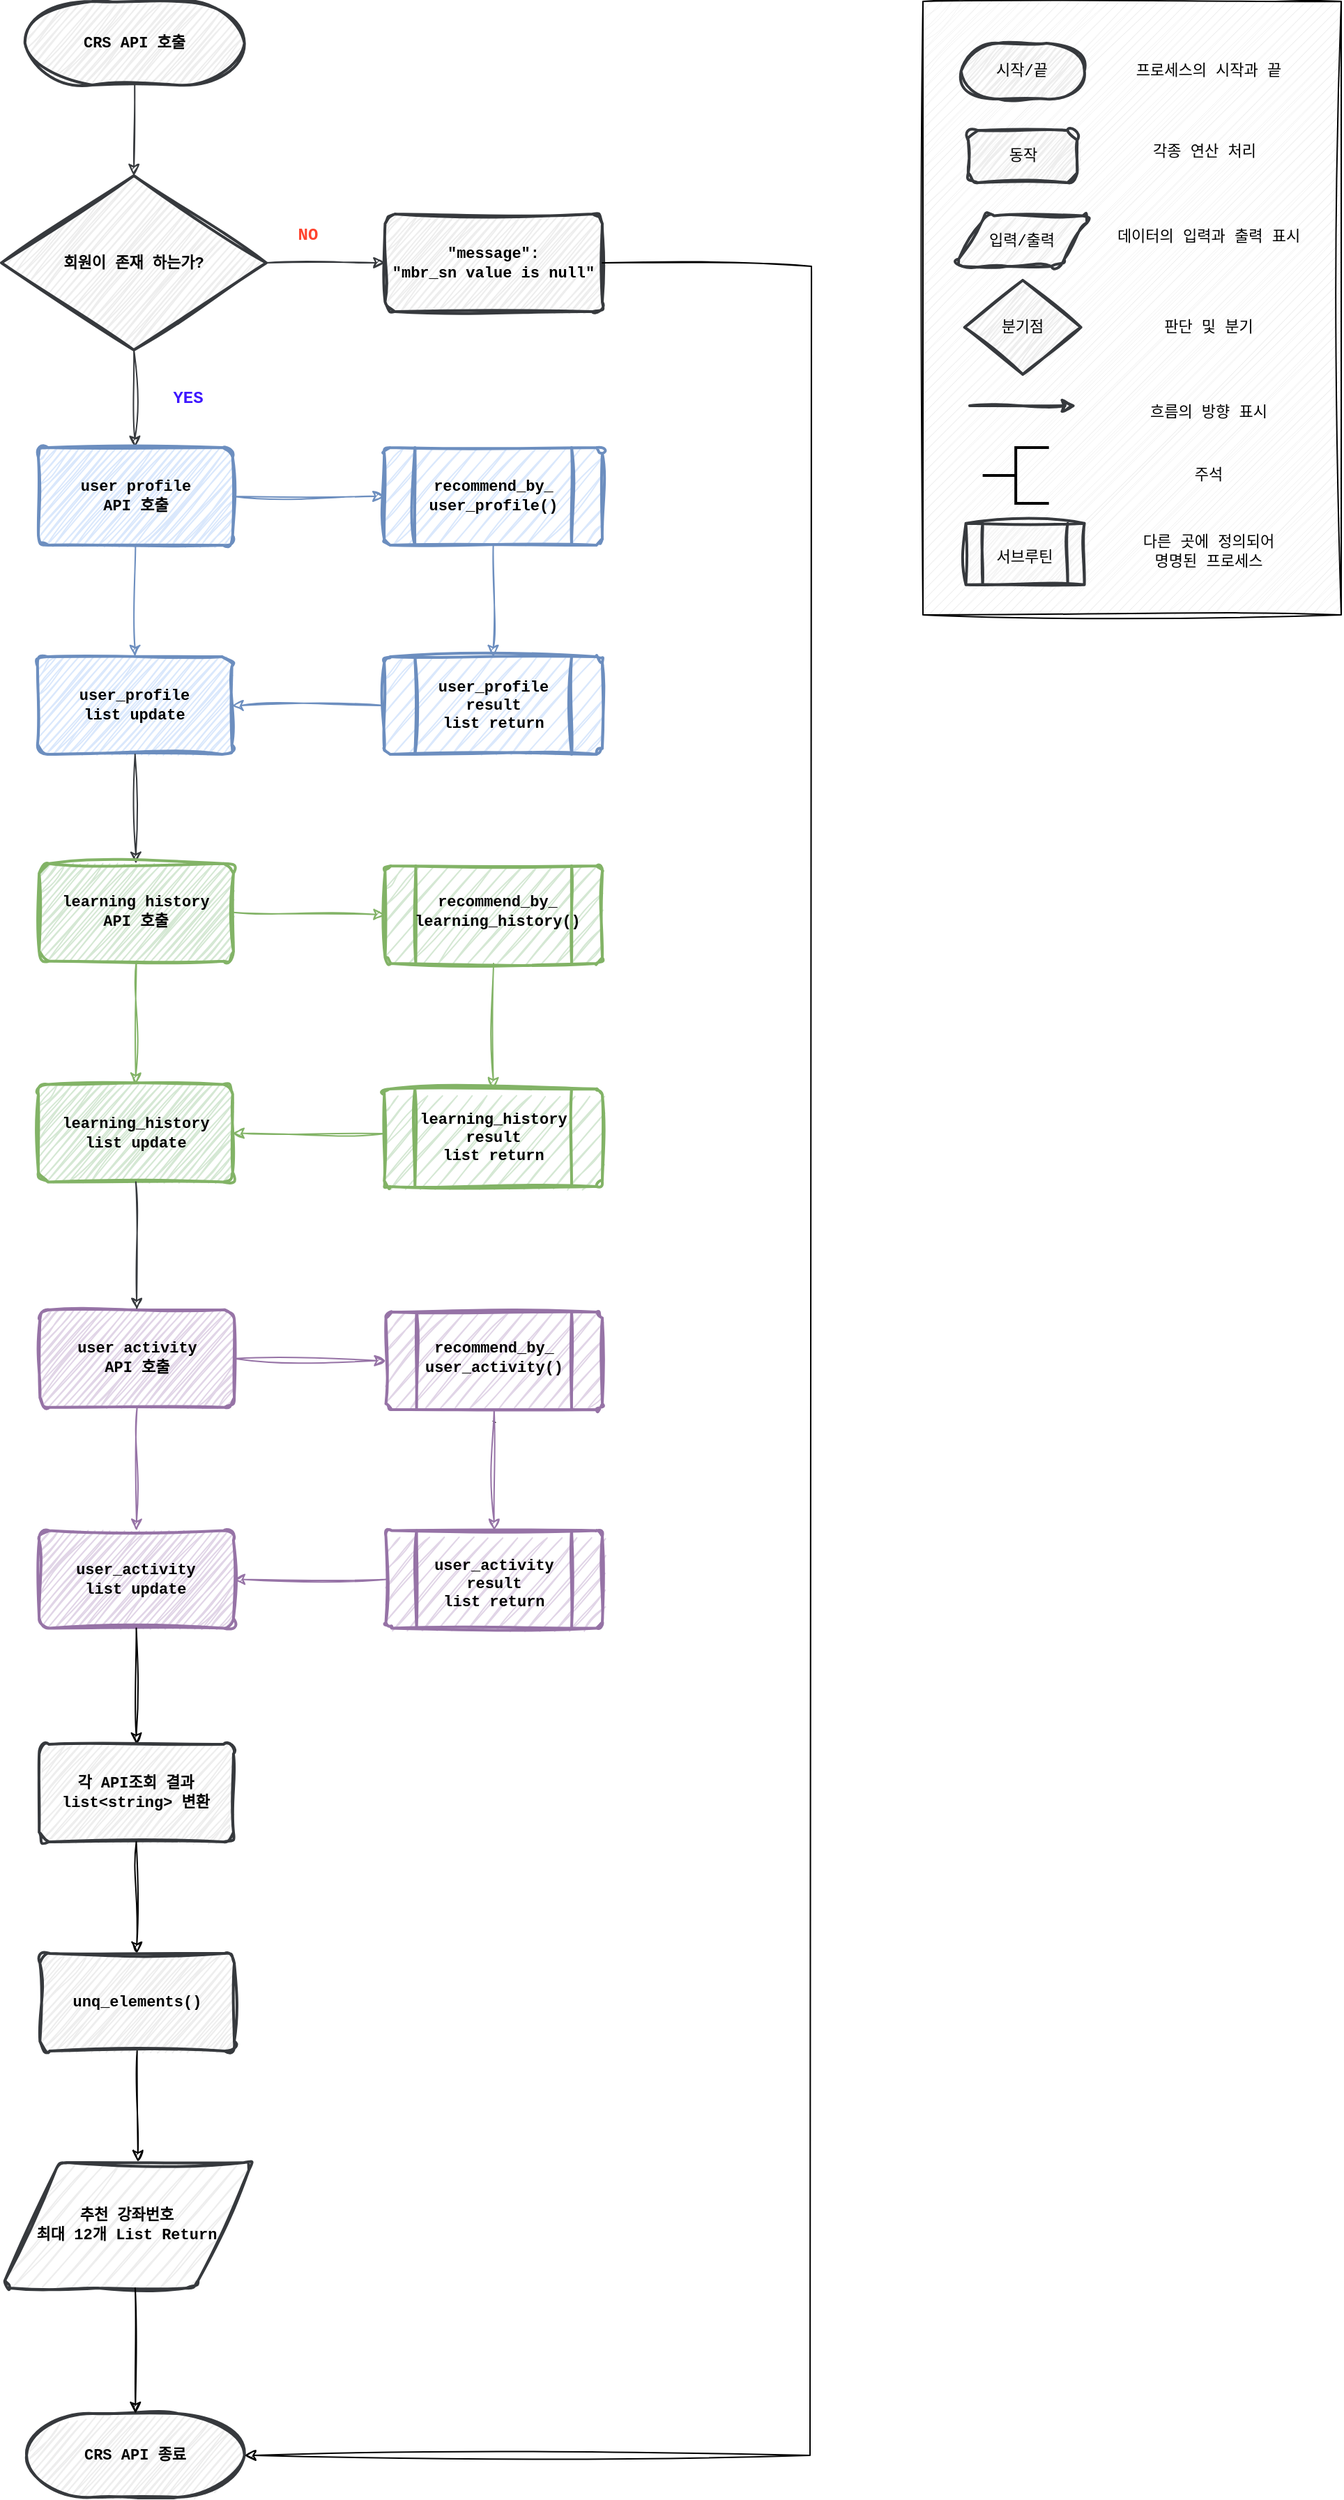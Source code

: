 <mxfile version="24.7.8">
  <diagram id="6a731a19-8d31-9384-78a2-239565b7b9f0" name="Page-1">
    <mxGraphModel dx="1434" dy="3227" grid="1" gridSize="10" guides="1" tooltips="1" connect="1" arrows="1" fold="1" page="1" pageScale="1" pageWidth="1169" pageHeight="827" background="none" math="0" shadow="0">
      <root>
        <mxCell id="0" />
        <mxCell id="1" parent="0" />
        <mxCell id="lUd2LS-beHJsm5wKne3g-55" value="CRS API 호출" style="strokeWidth=2;html=1;shape=mxgraph.flowchart.terminator;whiteSpace=wrap;sketch=1;hachureGap=4;jiggle=2;curveFitting=1;fontFamily=Courier New;labelBackgroundColor=none;fontStyle=1;fillColor=#eeeeee;strokeColor=#36393d;fontSize=11;" parent="1" vertex="1">
          <mxGeometry x="35.9" y="-2450" width="157.42" height="60" as="geometry" />
        </mxCell>
        <mxCell id="lUd2LS-beHJsm5wKne3g-56" value="" style="endArrow=classic;html=1;rounded=0;sketch=1;hachureGap=4;jiggle=2;curveFitting=1;fontFamily=Courier New;exitX=0.5;exitY=1;exitDx=0;exitDy=0;exitPerimeter=0;entryX=0.5;entryY=0;entryDx=0;entryDy=0;entryPerimeter=0;fillColor=#eeeeee;strokeColor=#36393d;fontSize=11;fontStyle=1;strokeWidth=1;" parent="1" source="lUd2LS-beHJsm5wKne3g-55" target="lUd2LS-beHJsm5wKne3g-57" edge="1">
          <mxGeometry width="50" height="50" relative="1" as="geometry">
            <mxPoint x="113.05" y="-2360" as="sourcePoint" />
            <mxPoint x="113.47" y="-2340" as="targetPoint" />
          </mxGeometry>
        </mxCell>
        <mxCell id="lUd2LS-beHJsm5wKne3g-57" value="회원이 존재 하는가?" style="strokeWidth=2;html=1;shape=mxgraph.flowchart.decision;whiteSpace=wrap;sketch=1;hachureGap=4;jiggle=2;curveFitting=1;fontFamily=Courier New;fillColor=#eeeeee;strokeColor=#36393d;fontSize=11;fontStyle=1" parent="1" vertex="1">
          <mxGeometry x="19.03" y="-2325" width="190" height="125" as="geometry" />
        </mxCell>
        <mxCell id="lUd2LS-beHJsm5wKne3g-58" value="" style="endArrow=classic;html=1;rounded=0;sketch=1;hachureGap=4;jiggle=2;curveFitting=1;fontFamily=Courier New;exitX=1;exitY=0.5;exitDx=0;exitDy=0;exitPerimeter=0;fillColor=#eeeeee;strokeColor=#36393d;fontSize=11;fontStyle=1;strokeWidth=1;" parent="1" source="lUd2LS-beHJsm5wKne3g-57" target="lUd2LS-beHJsm5wKne3g-81" edge="1">
          <mxGeometry width="50" height="50" relative="1" as="geometry">
            <mxPoint x="378.47" y="-2250" as="sourcePoint" />
            <mxPoint x="278.63" y="-2262.5" as="targetPoint" />
          </mxGeometry>
        </mxCell>
        <mxCell id="lUd2LS-beHJsm5wKne3g-59" value="NO" style="text;html=1;align=center;verticalAlign=middle;whiteSpace=wrap;rounded=0;fontFamily=Courier New;fontSize=12;fillColor=none;fontStyle=1;fontColor=#FF432E;strokeWidth=2;" parent="1" vertex="1">
          <mxGeometry x="209.03" y="-2297.5" width="60" height="30" as="geometry" />
        </mxCell>
        <mxCell id="lUd2LS-beHJsm5wKne3g-61" value="YES" style="text;html=1;align=center;verticalAlign=middle;whiteSpace=wrap;rounded=0;fontFamily=Courier New;fontSize=12;fillColor=none;fontStyle=1;fontColor=#3E17FF;strokeWidth=2;" parent="1" vertex="1">
          <mxGeometry x="123.13" y="-2180" width="60" height="30" as="geometry" />
        </mxCell>
        <mxCell id="lUd2LS-beHJsm5wKne3g-62" value="" style="endArrow=classic;html=1;rounded=0;sketch=1;hachureGap=4;jiggle=2;curveFitting=1;fontFamily=Courier New;exitX=0.5;exitY=1;exitDx=0;exitDy=0;exitPerimeter=0;fillColor=#eeeeee;strokeColor=#36393d;fontSize=11;fontStyle=1;strokeWidth=1;" parent="1" source="lUd2LS-beHJsm5wKne3g-57" target="lUd2LS-beHJsm5wKne3g-90" edge="1">
          <mxGeometry width="50" height="50" relative="1" as="geometry">
            <mxPoint x="113.15" y="-2180" as="sourcePoint" />
            <mxPoint x="113.44" y="-2130" as="targetPoint" />
          </mxGeometry>
        </mxCell>
        <mxCell id="lUd2LS-beHJsm5wKne3g-76" value="CRS API 종료" style="strokeWidth=2;html=1;shape=mxgraph.flowchart.terminator;whiteSpace=wrap;sketch=1;hachureGap=4;jiggle=2;curveFitting=1;fontFamily=Courier New;labelBackgroundColor=none;fontStyle=1;fillColor=#eeeeee;strokeColor=#36393d;fontSize=11;" parent="1" vertex="1">
          <mxGeometry x="37.07" y="-720" width="156.25" height="60" as="geometry" />
        </mxCell>
        <mxCell id="lUd2LS-beHJsm5wKne3g-81" value="&lt;div style=&quot;font-size: 11px;&quot;&gt;&quot;message&quot;:&lt;/div&gt;&lt;div style=&quot;font-size: 11px;&quot;&gt;&quot;mbr_sn value is null&quot;&lt;br style=&quot;font-size: 11px;&quot;&gt;&lt;/div&gt;" style="rounded=1;whiteSpace=wrap;html=1;absoluteArcSize=1;arcSize=14;strokeWidth=2;sketch=1;hachureGap=4;jiggle=2;curveFitting=1;fontFamily=Courier New;fillColor=#eeeeee;strokeColor=#36393d;fontSize=11;fontStyle=1" parent="1" vertex="1">
          <mxGeometry x="294.21" y="-2297.5" width="155.79" height="70" as="geometry" />
        </mxCell>
        <mxCell id="lUd2LS-beHJsm5wKne3g-83" value="" style="endArrow=classic;html=1;rounded=0;exitX=1;exitY=0.5;exitDx=0;exitDy=0;entryX=1;entryY=0.5;entryDx=0;entryDy=0;entryPerimeter=0;sketch=1;curveFitting=1;jiggle=2;fontStyle=1;fontFamily=Courier New;fontSize=11;strokeWidth=1;" parent="1" source="lUd2LS-beHJsm5wKne3g-81" target="lUd2LS-beHJsm5wKne3g-76" edge="1">
          <mxGeometry width="50" height="50" relative="1" as="geometry">
            <mxPoint x="413.38" y="-2140" as="sourcePoint" />
            <mxPoint x="498.83" y="-886.64" as="targetPoint" />
            <Array as="points">
              <mxPoint x="600" y="-2260" />
              <mxPoint x="599" y="-690" />
            </Array>
          </mxGeometry>
        </mxCell>
        <mxCell id="lUd2LS-beHJsm5wKne3g-85" value="" style="verticalLabelPosition=bottom;verticalAlign=top;html=1;shape=process;whiteSpace=wrap;rounded=1;size=0.14;arcSize=6;sketch=1;curveFitting=1;jiggle=2;fillColor=#dae8fc;strokeColor=#6c8ebf;fontStyle=1;fontFamily=Courier New;fontSize=11;strokeWidth=2;" parent="1" vertex="1">
          <mxGeometry x="293.63" y="-2130" width="156.37" height="70" as="geometry" />
        </mxCell>
        <mxCell id="lUd2LS-beHJsm5wKne3g-89" value="&lt;font style=&quot;font-size: 11px;&quot;&gt;&lt;span style=&quot;font-size: 11px; background-color: initial;&quot;&gt;recommend_by_&lt;/span&gt;&lt;/font&gt;&lt;div&gt;&lt;font style=&quot;font-size: 11px;&quot;&gt;&lt;span style=&quot;font-size: 11px; background-color: initial;&quot;&gt;user_profile()&lt;/span&gt;&lt;/font&gt;&lt;/div&gt;" style="text;html=1;align=center;verticalAlign=middle;whiteSpace=wrap;rounded=0;fontStyle=1;fontFamily=Courier New;fontSize=11;strokeWidth=2;" parent="1" vertex="1">
          <mxGeometry x="287.11" y="-2110" width="170" height="30" as="geometry" />
        </mxCell>
        <mxCell id="lUd2LS-beHJsm5wKne3g-90" value="user profile&lt;div&gt;API 호출&lt;/div&gt;" style="rounded=1;whiteSpace=wrap;html=1;absoluteArcSize=1;arcSize=14;strokeWidth=2;sketch=1;hachureGap=4;jiggle=2;curveFitting=1;fontFamily=Courier New;fillColor=#dae8fc;strokeColor=#6c8ebf;fontSize=11;fontStyle=1" parent="1" vertex="1">
          <mxGeometry x="45.5" y="-2130" width="139.38" height="70" as="geometry" />
        </mxCell>
        <mxCell id="lUd2LS-beHJsm5wKne3g-91" value="" style="endArrow=classic;html=1;rounded=0;sketch=1;hachureGap=4;jiggle=2;curveFitting=1;fontFamily=Courier New;exitX=1;exitY=0.5;exitDx=0;exitDy=0;fillColor=#dae8fc;strokeColor=#6c8ebf;entryX=0;entryY=0.5;entryDx=0;entryDy=0;fontSize=11;fontStyle=1;strokeWidth=1;" parent="1" source="lUd2LS-beHJsm5wKne3g-90" target="lUd2LS-beHJsm5wKne3g-85" edge="1">
          <mxGeometry width="50" height="50" relative="1" as="geometry">
            <mxPoint x="123.44" y="-2050" as="sourcePoint" />
            <mxPoint x="123" y="-1990" as="targetPoint" />
          </mxGeometry>
        </mxCell>
        <mxCell id="lUd2LS-beHJsm5wKne3g-92" value="" style="endArrow=classic;html=1;rounded=0;sketch=1;hachureGap=4;jiggle=2;curveFitting=1;fontFamily=Courier New;exitX=0.5;exitY=1;exitDx=0;exitDy=0;fillColor=#dae8fc;strokeColor=#6c8ebf;fontSize=11;fontStyle=1;strokeWidth=1;" parent="1" source="lUd2LS-beHJsm5wKne3g-85" target="lUd2LS-beHJsm5wKne3g-94" edge="1">
          <mxGeometry width="50" height="50" relative="1" as="geometry">
            <mxPoint x="195" y="-2085" as="sourcePoint" />
            <mxPoint x="399.315" y="-1990" as="targetPoint" />
          </mxGeometry>
        </mxCell>
        <mxCell id="lUd2LS-beHJsm5wKne3g-94" value="" style="verticalLabelPosition=bottom;verticalAlign=top;html=1;shape=process;whiteSpace=wrap;rounded=1;size=0.14;arcSize=6;sketch=1;curveFitting=1;jiggle=2;fillColor=#dae8fc;strokeColor=#6c8ebf;fontStyle=1;fontFamily=Courier New;fontSize=11;strokeWidth=2;" parent="1" vertex="1">
          <mxGeometry x="293.63" y="-1980" width="156.37" height="70" as="geometry" />
        </mxCell>
        <mxCell id="lUd2LS-beHJsm5wKne3g-95" value="user_profile&lt;div&gt;result&lt;div style=&quot;font-size: 11px;&quot;&gt;list return&lt;/div&gt;&lt;/div&gt;" style="text;html=1;align=center;verticalAlign=middle;whiteSpace=wrap;rounded=0;fontStyle=1;fontFamily=Courier New;fontSize=11;strokeWidth=2;" parent="1" vertex="1">
          <mxGeometry x="286.82" y="-1960" width="170" height="30" as="geometry" />
        </mxCell>
        <mxCell id="lUd2LS-beHJsm5wKne3g-96" value="" style="endArrow=classic;html=1;rounded=0;sketch=1;hachureGap=4;jiggle=2;curveFitting=1;fontFamily=Courier New;fillColor=#dae8fc;strokeColor=#6c8ebf;fontSize=11;fontStyle=1;entryX=1;entryY=0.5;entryDx=0;entryDy=0;strokeWidth=1;" parent="1" target="lUd2LS-beHJsm5wKne3g-97" edge="1">
          <mxGeometry width="50" height="50" relative="1" as="geometry">
            <mxPoint x="294" y="-1945" as="sourcePoint" />
            <mxPoint x="200" y="-1937" as="targetPoint" />
          </mxGeometry>
        </mxCell>
        <mxCell id="lUd2LS-beHJsm5wKne3g-97" value="&lt;div style=&quot;font-size: 11px;&quot;&gt;user_profile&lt;/div&gt;&lt;div style=&quot;font-size: 11px;&quot;&gt;list update&lt;/div&gt;" style="rounded=1;whiteSpace=wrap;html=1;absoluteArcSize=1;arcSize=14;strokeWidth=2;sketch=1;hachureGap=4;jiggle=2;curveFitting=1;fontFamily=Courier New;fillColor=#dae8fc;strokeColor=#6c8ebf;fontSize=11;fontStyle=1" parent="1" vertex="1">
          <mxGeometry x="44.92" y="-1980.01" width="139.38" height="70" as="geometry" />
        </mxCell>
        <mxCell id="lUd2LS-beHJsm5wKne3g-98" value="" style="endArrow=classic;html=1;rounded=0;sketch=1;hachureGap=4;jiggle=2;curveFitting=1;fontFamily=Courier New;fillColor=#dae8fc;strokeColor=#6c8ebf;fontSize=11;fontStyle=1;exitX=0.5;exitY=1;exitDx=0;exitDy=0;strokeWidth=1;" parent="1" source="lUd2LS-beHJsm5wKne3g-90" target="lUd2LS-beHJsm5wKne3g-97" edge="1">
          <mxGeometry width="50" height="50" relative="1" as="geometry">
            <mxPoint x="123" y="-1840" as="sourcePoint" />
            <mxPoint x="123" y="-1760" as="targetPoint" />
          </mxGeometry>
        </mxCell>
        <mxCell id="lUd2LS-beHJsm5wKne3g-100" value="" style="endArrow=classic;html=1;rounded=0;sketch=1;hachureGap=4;jiggle=2;curveFitting=1;fontFamily=Courier New;fillColor=#eeeeee;strokeColor=#36393d;fontSize=11;fontStyle=1;strokeWidth=1;" parent="1" source="lUd2LS-beHJsm5wKne3g-97" target="lUd2LS-beHJsm5wKne3g-103" edge="1">
          <mxGeometry width="50" height="50" relative="1" as="geometry">
            <mxPoint x="113.58" y="-1901.64" as="sourcePoint" />
            <mxPoint x="114.02" y="-1831.64" as="targetPoint" />
          </mxGeometry>
        </mxCell>
        <mxCell id="lUd2LS-beHJsm5wKne3g-101" value="" style="verticalLabelPosition=bottom;verticalAlign=top;html=1;shape=process;whiteSpace=wrap;rounded=1;size=0.14;arcSize=6;sketch=1;curveFitting=1;jiggle=2;fillColor=#d5e8d4;strokeColor=#82b366;fontStyle=1;fontFamily=Courier New;fontSize=11;strokeWidth=2;" parent="1" vertex="1">
          <mxGeometry x="294.21" y="-1830" width="155.79" height="70" as="geometry" />
        </mxCell>
        <mxCell id="lUd2LS-beHJsm5wKne3g-102" value="&lt;font style=&quot;font-size: 11px;&quot;&gt;&lt;span style=&quot;font-size: 11px; background-color: initial;&quot;&gt;recommend_by_&lt;/span&gt;&lt;/font&gt;&lt;div&gt;&lt;font style=&quot;font-size: 11px;&quot;&gt;&lt;span style=&quot;font-size: 11px; background-color: initial;&quot;&gt;learning_history()&lt;/span&gt;&lt;/font&gt;&lt;/div&gt;" style="text;html=1;align=center;verticalAlign=middle;whiteSpace=wrap;rounded=0;fontStyle=1;fontFamily=Courier New;fontSize=11;strokeWidth=2;" parent="1" vertex="1">
          <mxGeometry x="290.11" y="-1811.64" width="170" height="30" as="geometry" />
        </mxCell>
        <mxCell id="lUd2LS-beHJsm5wKne3g-103" value="learning history&lt;div style=&quot;font-size: 11px;&quot;&gt;API 호출&lt;/div&gt;" style="rounded=1;whiteSpace=wrap;html=1;absoluteArcSize=1;arcSize=14;strokeWidth=2;sketch=1;hachureGap=4;jiggle=2;curveFitting=1;fontFamily=Courier New;fillColor=#d5e8d4;strokeColor=#82b366;fontSize=11;fontStyle=1" parent="1" vertex="1">
          <mxGeometry x="46.08" y="-1831.64" width="139.38" height="70" as="geometry" />
        </mxCell>
        <mxCell id="lUd2LS-beHJsm5wKne3g-104" value="" style="endArrow=classic;html=1;rounded=0;sketch=1;hachureGap=4;jiggle=2;curveFitting=1;fontFamily=Courier New;exitX=1;exitY=0.5;exitDx=0;exitDy=0;fillColor=#d5e8d4;strokeColor=#82b366;entryX=0;entryY=0.5;entryDx=0;entryDy=0;fontSize=11;fontStyle=1;strokeWidth=1;" parent="1" source="lUd2LS-beHJsm5wKne3g-103" target="lUd2LS-beHJsm5wKne3g-101" edge="1">
          <mxGeometry width="50" height="50" relative="1" as="geometry">
            <mxPoint x="124.02" y="-1751.64" as="sourcePoint" />
            <mxPoint x="123.58" y="-1691.64" as="targetPoint" />
          </mxGeometry>
        </mxCell>
        <mxCell id="lUd2LS-beHJsm5wKne3g-105" value="" style="endArrow=classic;html=1;rounded=0;sketch=1;hachureGap=4;jiggle=2;curveFitting=1;fontFamily=Courier New;fillColor=#d5e8d4;strokeColor=#82b366;fontSize=11;fontStyle=1;entryX=0.5;entryY=0;entryDx=0;entryDy=0;strokeWidth=1;" parent="1" target="lUd2LS-beHJsm5wKne3g-106" edge="1" source="lUd2LS-beHJsm5wKne3g-101">
          <mxGeometry width="50" height="50" relative="1" as="geometry">
            <mxPoint x="382" y="-1740" as="sourcePoint" />
            <mxPoint x="399.895" y="-1691.64" as="targetPoint" />
          </mxGeometry>
        </mxCell>
        <mxCell id="lUd2LS-beHJsm5wKne3g-106" value="" style="verticalLabelPosition=bottom;verticalAlign=top;html=1;shape=process;whiteSpace=wrap;rounded=1;size=0.14;arcSize=6;sketch=1;curveFitting=1;jiggle=2;fillColor=#d5e8d4;strokeColor=#82b366;fontStyle=1;fontFamily=Courier New;fontSize=11;strokeWidth=2;" parent="1" vertex="1">
          <mxGeometry x="293.63" y="-1670" width="156.37" height="70" as="geometry" />
        </mxCell>
        <mxCell id="lUd2LS-beHJsm5wKne3g-107" value="learning_history&lt;div&gt;result&lt;div style=&quot;font-size: 11px;&quot;&gt;list return&lt;/div&gt;&lt;/div&gt;" style="text;html=1;align=center;verticalAlign=middle;whiteSpace=wrap;rounded=0;fontStyle=1;fontFamily=Courier New;fontSize=11;strokeWidth=2;" parent="1" vertex="1">
          <mxGeometry x="286.82" y="-1650" width="170" height="30" as="geometry" />
        </mxCell>
        <mxCell id="lUd2LS-beHJsm5wKne3g-108" value="" style="endArrow=classic;html=1;rounded=0;sketch=1;hachureGap=4;jiggle=2;curveFitting=1;fontFamily=Courier New;fillColor=#d5e8d4;strokeColor=#82b366;fontSize=11;fontStyle=1;entryX=1;entryY=0.5;entryDx=0;entryDy=0;strokeWidth=1;" parent="1" target="lUd2LS-beHJsm5wKne3g-109" edge="1">
          <mxGeometry width="50" height="50" relative="1" as="geometry">
            <mxPoint x="294" y="-1638" as="sourcePoint" />
            <mxPoint x="200.58" y="-1638.64" as="targetPoint" />
          </mxGeometry>
        </mxCell>
        <mxCell id="lUd2LS-beHJsm5wKne3g-109" value="&lt;div style=&quot;font-size: 11px;&quot;&gt;learning_history&lt;/div&gt;&lt;div style=&quot;font-size: 11px;&quot;&gt;list update&lt;/div&gt;" style="rounded=1;whiteSpace=wrap;html=1;absoluteArcSize=1;arcSize=14;strokeWidth=2;sketch=1;hachureGap=4;jiggle=2;curveFitting=1;fontFamily=Courier New;fillColor=#d5e8d4;strokeColor=#82b366;fontSize=11;fontStyle=1" parent="1" vertex="1">
          <mxGeometry x="45.5" y="-1673.28" width="139.38" height="70" as="geometry" />
        </mxCell>
        <mxCell id="lUd2LS-beHJsm5wKne3g-110" value="" style="endArrow=classic;html=1;rounded=0;sketch=1;hachureGap=4;jiggle=2;curveFitting=1;fontFamily=Courier New;fillColor=#d5e8d4;strokeColor=#82b366;fontSize=11;fontStyle=1;exitX=0.5;exitY=1;exitDx=0;exitDy=0;strokeWidth=1;" parent="1" source="lUd2LS-beHJsm5wKne3g-103" target="lUd2LS-beHJsm5wKne3g-109" edge="1">
          <mxGeometry width="50" height="50" relative="1" as="geometry">
            <mxPoint x="123.58" y="-1541.64" as="sourcePoint" />
            <mxPoint x="123.58" y="-1461.64" as="targetPoint" />
          </mxGeometry>
        </mxCell>
        <mxCell id="lUd2LS-beHJsm5wKne3g-111" value="`" style="verticalLabelPosition=bottom;verticalAlign=top;html=1;shape=process;whiteSpace=wrap;rounded=1;size=0.14;arcSize=6;sketch=1;curveFitting=1;jiggle=2;fillColor=#e1d5e7;strokeColor=#9673a6;fontStyle=1;fontFamily=Courier New;fontSize=11;strokeWidth=2;" parent="1" vertex="1">
          <mxGeometry x="294.79" y="-1510" width="155.21" height="70" as="geometry" />
        </mxCell>
        <mxCell id="lUd2LS-beHJsm5wKne3g-112" value="&lt;font style=&quot;font-size: 11px;&quot;&gt;&lt;span style=&quot;background-color: initial; font-size: 11px;&quot;&gt;recommend_by_&lt;/span&gt;&lt;/font&gt;&lt;div&gt;&lt;font style=&quot;font-size: 11px;&quot;&gt;&lt;span style=&quot;background-color: initial; font-size: 11px;&quot;&gt;user_&lt;/span&gt;&lt;span style=&quot;font-size: 11px;&quot;&gt;activity&lt;/span&gt;&lt;span style=&quot;background-color: initial; font-size: 11px;&quot;&gt;()&lt;/span&gt;&lt;/font&gt;&lt;/div&gt;" style="text;html=1;align=center;verticalAlign=middle;whiteSpace=wrap;rounded=0;fontStyle=1;fontFamily=Courier New;fontSize=11;strokeWidth=2;" parent="1" vertex="1">
          <mxGeometry x="304.27" y="-1491.63" width="136.82" height="30" as="geometry" />
        </mxCell>
        <mxCell id="lUd2LS-beHJsm5wKne3g-113" value="user activity&lt;div&gt;API 호출&lt;/div&gt;" style="rounded=1;whiteSpace=wrap;html=1;absoluteArcSize=1;arcSize=14;strokeWidth=2;sketch=1;hachureGap=4;jiggle=2;curveFitting=1;fontFamily=Courier New;fillColor=#e1d5e7;strokeColor=#9673a6;fontSize=11;fontStyle=1" parent="1" vertex="1">
          <mxGeometry x="46.66" y="-1511.63" width="139.38" height="70" as="geometry" />
        </mxCell>
        <mxCell id="lUd2LS-beHJsm5wKne3g-114" value="" style="endArrow=classic;html=1;rounded=0;sketch=1;hachureGap=4;jiggle=2;curveFitting=1;fontFamily=Courier New;exitX=1;exitY=0.5;exitDx=0;exitDy=0;fillColor=#e1d5e7;strokeColor=#9673a6;fontSize=11;fontStyle=1;entryX=0;entryY=0.5;entryDx=0;entryDy=0;strokeWidth=1;" parent="1" source="lUd2LS-beHJsm5wKne3g-113" target="lUd2LS-beHJsm5wKne3g-111" edge="1">
          <mxGeometry width="50" height="50" relative="1" as="geometry">
            <mxPoint x="124.6" y="-1431.63" as="sourcePoint" />
            <mxPoint x="295" y="-1477" as="targetPoint" />
          </mxGeometry>
        </mxCell>
        <mxCell id="lUd2LS-beHJsm5wKne3g-115" value="" style="endArrow=classic;html=1;rounded=0;sketch=1;hachureGap=4;jiggle=2;curveFitting=1;fontFamily=Courier New;fillColor=#e1d5e7;strokeColor=#9673a6;fontSize=11;fontStyle=1;exitX=0.5;exitY=1;exitDx=0;exitDy=0;strokeWidth=1;" parent="1" source="lUd2LS-beHJsm5wKne3g-111" target="lUd2LS-beHJsm5wKne3g-116" edge="1">
          <mxGeometry width="50" height="50" relative="1" as="geometry">
            <mxPoint x="400" y="-1430" as="sourcePoint" />
            <mxPoint x="400.475" y="-1371.63" as="targetPoint" />
          </mxGeometry>
        </mxCell>
        <mxCell id="lUd2LS-beHJsm5wKne3g-116" value="" style="verticalLabelPosition=bottom;verticalAlign=top;html=1;shape=process;whiteSpace=wrap;rounded=1;size=0.14;arcSize=6;sketch=1;curveFitting=1;jiggle=2;fillColor=#e1d5e7;strokeColor=#9673a6;fontStyle=1;fontFamily=Courier New;fontSize=11;strokeWidth=2;" parent="1" vertex="1">
          <mxGeometry x="294.79" y="-1353.27" width="155.21" height="70" as="geometry" />
        </mxCell>
        <mxCell id="lUd2LS-beHJsm5wKne3g-117" value="&lt;font style=&quot;font-size: 11px;&quot;&gt;user_activity&lt;/font&gt;&lt;div&gt;&lt;font style=&quot;font-size: 11px;&quot;&gt;result&lt;/font&gt;&lt;div style=&quot;font-size: 11px;&quot;&gt;&lt;font style=&quot;font-size: 11px;&quot;&gt;list return&lt;/font&gt;&lt;/div&gt;&lt;/div&gt;" style="text;html=1;align=center;verticalAlign=middle;whiteSpace=wrap;rounded=0;fontStyle=1;fontFamily=Courier New;fontSize=11;strokeWidth=2;" parent="1" vertex="1">
          <mxGeometry x="303.7" y="-1330" width="137.39" height="30" as="geometry" />
        </mxCell>
        <mxCell id="lUd2LS-beHJsm5wKne3g-118" value="" style="endArrow=classic;html=1;rounded=0;sketch=1;hachureGap=4;jiggle=2;curveFitting=1;fontFamily=Courier New;fillColor=#e1d5e7;strokeColor=#9673a6;fontSize=11;fontStyle=1;entryX=1;entryY=0.5;entryDx=0;entryDy=0;exitX=0;exitY=0.5;exitDx=0;exitDy=0;strokeWidth=1;" parent="1" source="lUd2LS-beHJsm5wKne3g-116" target="lUd2LS-beHJsm5wKne3g-119" edge="1">
          <mxGeometry width="50" height="50" relative="1" as="geometry">
            <mxPoint x="280" y="-1318" as="sourcePoint" />
            <mxPoint x="201.16" y="-1318.63" as="targetPoint" />
          </mxGeometry>
        </mxCell>
        <mxCell id="lUd2LS-beHJsm5wKne3g-119" value="&lt;div style=&quot;font-size: 11px;&quot;&gt;user_&lt;span style=&quot;background-color: initial; font-size: 11px;&quot;&gt;activity&lt;/span&gt;&lt;/div&gt;&lt;div style=&quot;font-size: 11px;&quot;&gt;list update&lt;/div&gt;" style="rounded=1;whiteSpace=wrap;html=1;absoluteArcSize=1;arcSize=14;strokeWidth=2;sketch=1;hachureGap=4;jiggle=2;curveFitting=1;fontFamily=Courier New;fillColor=#e1d5e7;strokeColor=#9673a6;fontSize=11;fontStyle=1" parent="1" vertex="1">
          <mxGeometry x="46.08" y="-1353.27" width="139.38" height="70" as="geometry" />
        </mxCell>
        <mxCell id="lUd2LS-beHJsm5wKne3g-120" value="" style="endArrow=classic;html=1;rounded=0;sketch=1;hachureGap=4;jiggle=2;curveFitting=1;fontFamily=Courier New;fillColor=#e1d5e7;strokeColor=#9673a6;fontSize=11;fontStyle=1;exitX=0.5;exitY=1;exitDx=0;exitDy=0;strokeWidth=1;" parent="1" source="lUd2LS-beHJsm5wKne3g-113" target="lUd2LS-beHJsm5wKne3g-119" edge="1">
          <mxGeometry width="50" height="50" relative="1" as="geometry">
            <mxPoint x="124.16" y="-1221.63" as="sourcePoint" />
            <mxPoint x="124.16" y="-1141.63" as="targetPoint" />
          </mxGeometry>
        </mxCell>
        <mxCell id="lUd2LS-beHJsm5wKne3g-121" value="" style="endArrow=classic;html=1;rounded=0;sketch=1;hachureGap=4;jiggle=2;curveFitting=1;fontFamily=Courier New;fillColor=#eeeeee;strokeColor=#36393d;fontSize=11;fontStyle=1;strokeWidth=1;" parent="1" source="lUd2LS-beHJsm5wKne3g-109" target="lUd2LS-beHJsm5wKne3g-113" edge="1">
          <mxGeometry width="50" height="50" relative="1" as="geometry">
            <mxPoint x="115.43" y="-1594.9" as="sourcePoint" />
            <mxPoint x="115" y="-1510" as="targetPoint" />
          </mxGeometry>
        </mxCell>
        <mxCell id="lUd2LS-beHJsm5wKne3g-122" value="" style="endArrow=classic;html=1;rounded=0;exitX=0.5;exitY=1;exitDx=0;exitDy=0;sketch=1;curveFitting=1;jiggle=2;entryX=0.5;entryY=0;entryDx=0;entryDy=0;fontFamily=Courier New;fontSize=11;strokeWidth=1;" parent="1" source="lUd2LS-beHJsm5wKne3g-119" target="lUd2LS-beHJsm5wKne3g-123" edge="1">
          <mxGeometry width="50" height="50" relative="1" as="geometry">
            <mxPoint x="440" y="-1090" as="sourcePoint" />
            <mxPoint x="116" y="-1200" as="targetPoint" />
          </mxGeometry>
        </mxCell>
        <mxCell id="lUd2LS-beHJsm5wKne3g-123" value="각 API조회 결과&lt;div&gt;list&amp;lt;string&amp;gt; 변환&lt;/div&gt;" style="rounded=1;whiteSpace=wrap;html=1;absoluteArcSize=1;arcSize=14;strokeWidth=2;sketch=1;hachureGap=4;jiggle=2;curveFitting=1;fontFamily=Courier New;fillColor=#eeeeee;strokeColor=#36393d;fontSize=11;fontStyle=1" parent="1" vertex="1">
          <mxGeometry x="46.08" y="-1200.0" width="139.38" height="70" as="geometry" />
        </mxCell>
        <mxCell id="lUd2LS-beHJsm5wKne3g-124" value="" style="endArrow=classic;html=1;rounded=0;exitX=0.5;exitY=1;exitDx=0;exitDy=0;sketch=1;curveFitting=1;jiggle=2;fontFamily=Courier New;fontSize=11;strokeWidth=1;" parent="1" source="lUd2LS-beHJsm5wKne3g-123" target="lUd2LS-beHJsm5wKne3g-125" edge="1">
          <mxGeometry width="50" height="50" relative="1" as="geometry">
            <mxPoint x="110" y="-1010" as="sourcePoint" />
            <mxPoint x="116" y="-1050" as="targetPoint" />
          </mxGeometry>
        </mxCell>
        <mxCell id="lUd2LS-beHJsm5wKne3g-125" value="unq_elements()" style="rounded=1;whiteSpace=wrap;html=1;absoluteArcSize=1;arcSize=14;strokeWidth=2;sketch=1;hachureGap=4;jiggle=2;curveFitting=1;fontFamily=Courier New;fillColor=#eeeeee;strokeColor=#36393d;fontSize=11;fontStyle=1" parent="1" vertex="1">
          <mxGeometry x="46.66" y="-1050.0" width="139.38" height="70" as="geometry" />
        </mxCell>
        <mxCell id="lUd2LS-beHJsm5wKne3g-126" value="&lt;span style=&quot;font-size: 11px;&quot;&gt;추천 강좌번호&lt;/span&gt;&lt;div style=&quot;font-size: 11px;&quot;&gt;최대 12개&amp;nbsp;&lt;span style=&quot;background-color: initial; font-size: 11px;&quot;&gt;List Return&lt;/span&gt;&lt;/div&gt;" style="shape=parallelogram;html=1;strokeWidth=2;perimeter=parallelogramPerimeter;whiteSpace=wrap;rounded=1;arcSize=12;size=0.23;fillColor=#eeeeee;strokeColor=#36393d;sketch=1;curveFitting=1;jiggle=2;fontFamily=Courier New;fontSize=11;fontStyle=1" parent="1" vertex="1">
          <mxGeometry x="19.03" y="-900" width="180" height="90" as="geometry" />
        </mxCell>
        <mxCell id="DaKgEqZfXxe0fLS7RkqY-1" value="" style="verticalLabelPosition=bottom;verticalAlign=top;html=1;shape=mxgraph.basic.patternFillRect;fillStyle=diag;step=5;fillStrokeWidth=0.2;fillStrokeColor=#dddddd;sketch=1;hachureGap=4;jiggle=2;curveFitting=1;fontFamily=Courier New;fontSize=11;fontStyle=0;strokeWidth=1;" vertex="1" parent="1">
          <mxGeometry x="680" y="-2450" width="300" height="440" as="geometry" />
        </mxCell>
        <mxCell id="DaKgEqZfXxe0fLS7RkqY-2" value="시작/끝" style="strokeWidth=2;html=1;shape=mxgraph.flowchart.terminator;whiteSpace=wrap;sketch=1;hachureGap=4;jiggle=2;curveFitting=1;fontFamily=Courier New;labelBackgroundColor=none;fontStyle=0;fillColor=#eeeeee;strokeColor=#36393d;fontSize=11;" vertex="1" parent="1">
          <mxGeometry x="707.35" y="-2420" width="88.44" height="40" as="geometry" />
        </mxCell>
        <mxCell id="DaKgEqZfXxe0fLS7RkqY-3" value="&lt;font style=&quot;font-size: 11px;&quot;&gt;프로세스의 시작과 끝&lt;/font&gt;" style="text;html=1;align=center;verticalAlign=middle;whiteSpace=wrap;rounded=0;fontFamily=Courier New;fontSize=11;fontStyle=0;strokeWidth=2;" vertex="1" parent="1">
          <mxGeometry x="820" y="-2415" width="130" height="30" as="geometry" />
        </mxCell>
        <mxCell id="DaKgEqZfXxe0fLS7RkqY-4" value="&lt;div style=&quot;font-size: 11px;&quot;&gt;동작&lt;/div&gt;" style="rounded=1;whiteSpace=wrap;html=1;absoluteArcSize=1;arcSize=14;strokeWidth=2;sketch=1;hachureGap=4;jiggle=2;curveFitting=1;fontFamily=Courier New;fillColor=#eeeeee;strokeColor=#36393d;fontSize=11;fontStyle=0" vertex="1" parent="1">
          <mxGeometry x="712.5" y="-2357.5" width="78.13" height="37.5" as="geometry" />
        </mxCell>
        <mxCell id="DaKgEqZfXxe0fLS7RkqY-5" value="&lt;font style=&quot;font-size: 11px;&quot;&gt;각종 연산 처리&lt;/font&gt;" style="text;html=1;align=center;verticalAlign=middle;whiteSpace=wrap;rounded=0;fontFamily=Courier New;fontSize=11;fontStyle=0;strokeWidth=2;" vertex="1" parent="1">
          <mxGeometry x="817.35" y="-2357.5" width="130" height="30" as="geometry" />
        </mxCell>
        <mxCell id="DaKgEqZfXxe0fLS7RkqY-6" value="입력/출력" style="shape=parallelogram;html=1;strokeWidth=2;perimeter=parallelogramPerimeter;whiteSpace=wrap;rounded=1;arcSize=12;size=0.23;fillColor=#eeeeee;strokeColor=#36393d;sketch=1;curveFitting=1;jiggle=2;fontFamily=Courier New;fontSize=11;fontStyle=0" vertex="1" parent="1">
          <mxGeometry x="702.36" y="-2296.25" width="98.43" height="36.25" as="geometry" />
        </mxCell>
        <mxCell id="DaKgEqZfXxe0fLS7RkqY-7" value="&lt;font style=&quot;font-size: 11px;&quot;&gt;데이터의 입력과 출력 표시&lt;/font&gt;" style="text;html=1;align=center;verticalAlign=middle;whiteSpace=wrap;rounded=0;fontFamily=Courier New;fontSize=11;fontStyle=0;strokeWidth=2;" vertex="1" parent="1">
          <mxGeometry x="805" y="-2296.25" width="160" height="30" as="geometry" />
        </mxCell>
        <mxCell id="DaKgEqZfXxe0fLS7RkqY-8" value="분기점" style="strokeWidth=2;html=1;shape=mxgraph.flowchart.decision;whiteSpace=wrap;sketch=1;hachureGap=4;jiggle=2;curveFitting=1;fontFamily=Courier New;fillColor=#eeeeee;strokeColor=#36393d;fontSize=11;fontStyle=0" vertex="1" parent="1">
          <mxGeometry x="709.86" y="-2250" width="83.43" height="67.5" as="geometry" />
        </mxCell>
        <mxCell id="DaKgEqZfXxe0fLS7RkqY-9" value="&lt;font style=&quot;font-size: 11px;&quot;&gt;판단 및 분기&lt;/font&gt;" style="text;html=1;align=center;verticalAlign=middle;whiteSpace=wrap;rounded=0;fontFamily=Courier New;fontSize=11;fontStyle=0;strokeWidth=2;" vertex="1" parent="1">
          <mxGeometry x="805" y="-2231.25" width="160" height="30" as="geometry" />
        </mxCell>
        <mxCell id="DaKgEqZfXxe0fLS7RkqY-10" value="" style="endArrow=classic;html=1;rounded=0;sketch=1;hachureGap=4;jiggle=2;curveFitting=1;fontFamily=Courier New;exitX=0.5;exitY=1;exitDx=0;exitDy=0;exitPerimeter=0;fillColor=#eeeeee;strokeColor=#36393d;fontSize=11;fontStyle=0;strokeWidth=2;" edge="1" parent="1">
          <mxGeometry width="50" height="50" relative="1" as="geometry">
            <mxPoint x="713.5" y="-2160" as="sourcePoint" />
            <mxPoint x="790" y="-2160" as="targetPoint" />
          </mxGeometry>
        </mxCell>
        <mxCell id="DaKgEqZfXxe0fLS7RkqY-11" value="&lt;font style=&quot;font-size: 11px;&quot;&gt;흐름의 방향 표시&lt;/font&gt;" style="text;html=1;align=center;verticalAlign=middle;whiteSpace=wrap;rounded=0;fontFamily=Courier New;fontSize=11;fontStyle=0;strokeWidth=2;" vertex="1" parent="1">
          <mxGeometry x="805" y="-2170" width="160" height="30" as="geometry" />
        </mxCell>
        <mxCell id="DaKgEqZfXxe0fLS7RkqY-12" value="" style="strokeWidth=2;html=1;shape=mxgraph.flowchart.annotation_2;align=left;labelPosition=right;pointerEvents=1;fontFamily=Courier New;fontSize=11;fontStyle=0" vertex="1" parent="1">
          <mxGeometry x="722.83" y="-2130" width="47.5" height="40" as="geometry" />
        </mxCell>
        <mxCell id="DaKgEqZfXxe0fLS7RkqY-13" value="&lt;font style=&quot;font-size: 11px;&quot;&gt;주석&lt;/font&gt;" style="text;html=1;align=center;verticalAlign=middle;whiteSpace=wrap;rounded=0;fontFamily=Courier New;fontSize=11;fontStyle=0;strokeWidth=2;" vertex="1" parent="1">
          <mxGeometry x="805" y="-2125" width="160" height="30" as="geometry" />
        </mxCell>
        <mxCell id="DaKgEqZfXxe0fLS7RkqY-14" value="" style="verticalLabelPosition=bottom;verticalAlign=top;html=1;shape=process;whiteSpace=wrap;rounded=0;size=0.14;arcSize=6;hachureGap=4;fontFamily=Architects Daughter;fontSource=https%3A%2F%2Ffonts.googleapis.com%2Fcss%3Ffamily%3DArchitects%2BDaughter;fillColor=#f5f5f5;fontColor=#333333;strokeColor=#36393D;strokeWidth=2;sketch=1;curveFitting=1;jiggle=2;" vertex="1" parent="1">
          <mxGeometry x="710.79" y="-2075.62" width="85" height="44" as="geometry" />
        </mxCell>
        <mxCell id="DaKgEqZfXxe0fLS7RkqY-15" value="&lt;font style=&quot;font-size: 11px;&quot;&gt;서브루틴&lt;/font&gt;" style="text;html=1;align=center;verticalAlign=middle;whiteSpace=wrap;rounded=0;fontFamily=Courier New;fontSize=11;fontStyle=0;strokeWidth=2;" vertex="1" parent="1">
          <mxGeometry x="713.54" y="-2066" width="77.5" height="30" as="geometry" />
        </mxCell>
        <mxCell id="DaKgEqZfXxe0fLS7RkqY-16" value="&lt;font style=&quot;font-size: 11px;&quot;&gt;다른 곳에 정의되어&lt;/font&gt;&lt;div&gt;&lt;font style=&quot;font-size: 11px;&quot;&gt;명명된 프로세스&lt;/font&gt;&lt;/div&gt;" style="text;html=1;align=center;verticalAlign=middle;whiteSpace=wrap;rounded=0;fontFamily=Courier New;fontSize=11;fontStyle=0;strokeWidth=2;" vertex="1" parent="1">
          <mxGeometry x="820" y="-2070" width="130" height="30" as="geometry" />
        </mxCell>
        <mxCell id="DaKgEqZfXxe0fLS7RkqY-17" value="" style="endArrow=classic;html=1;rounded=0;exitX=0.5;exitY=1;exitDx=0;exitDy=0;sketch=1;curveFitting=1;jiggle=2;fontFamily=Courier New;fontSize=11;entryX=0.544;entryY=-0.006;entryDx=0;entryDy=0;entryPerimeter=0;strokeWidth=1;" edge="1" parent="1" source="lUd2LS-beHJsm5wKne3g-125" target="lUd2LS-beHJsm5wKne3g-126">
          <mxGeometry width="50" height="50" relative="1" as="geometry">
            <mxPoint x="114.27" y="-940" as="sourcePoint" />
            <mxPoint x="114.27" y="-850" as="targetPoint" />
          </mxGeometry>
        </mxCell>
        <mxCell id="DaKgEqZfXxe0fLS7RkqY-19" value="" style="endArrow=classic;html=1;rounded=0;sketch=1;curveFitting=1;jiggle=2;fontFamily=Courier New;fontSize=11;entryX=0.5;entryY=0;entryDx=0;entryDy=0;entryPerimeter=0;strokeWidth=1;" edge="1" parent="1" target="lUd2LS-beHJsm5wKne3g-76">
          <mxGeometry width="50" height="50" relative="1" as="geometry">
            <mxPoint x="115" y="-810" as="sourcePoint" />
            <mxPoint x="109.44" y="-721" as="targetPoint" />
          </mxGeometry>
        </mxCell>
      </root>
    </mxGraphModel>
  </diagram>
</mxfile>
